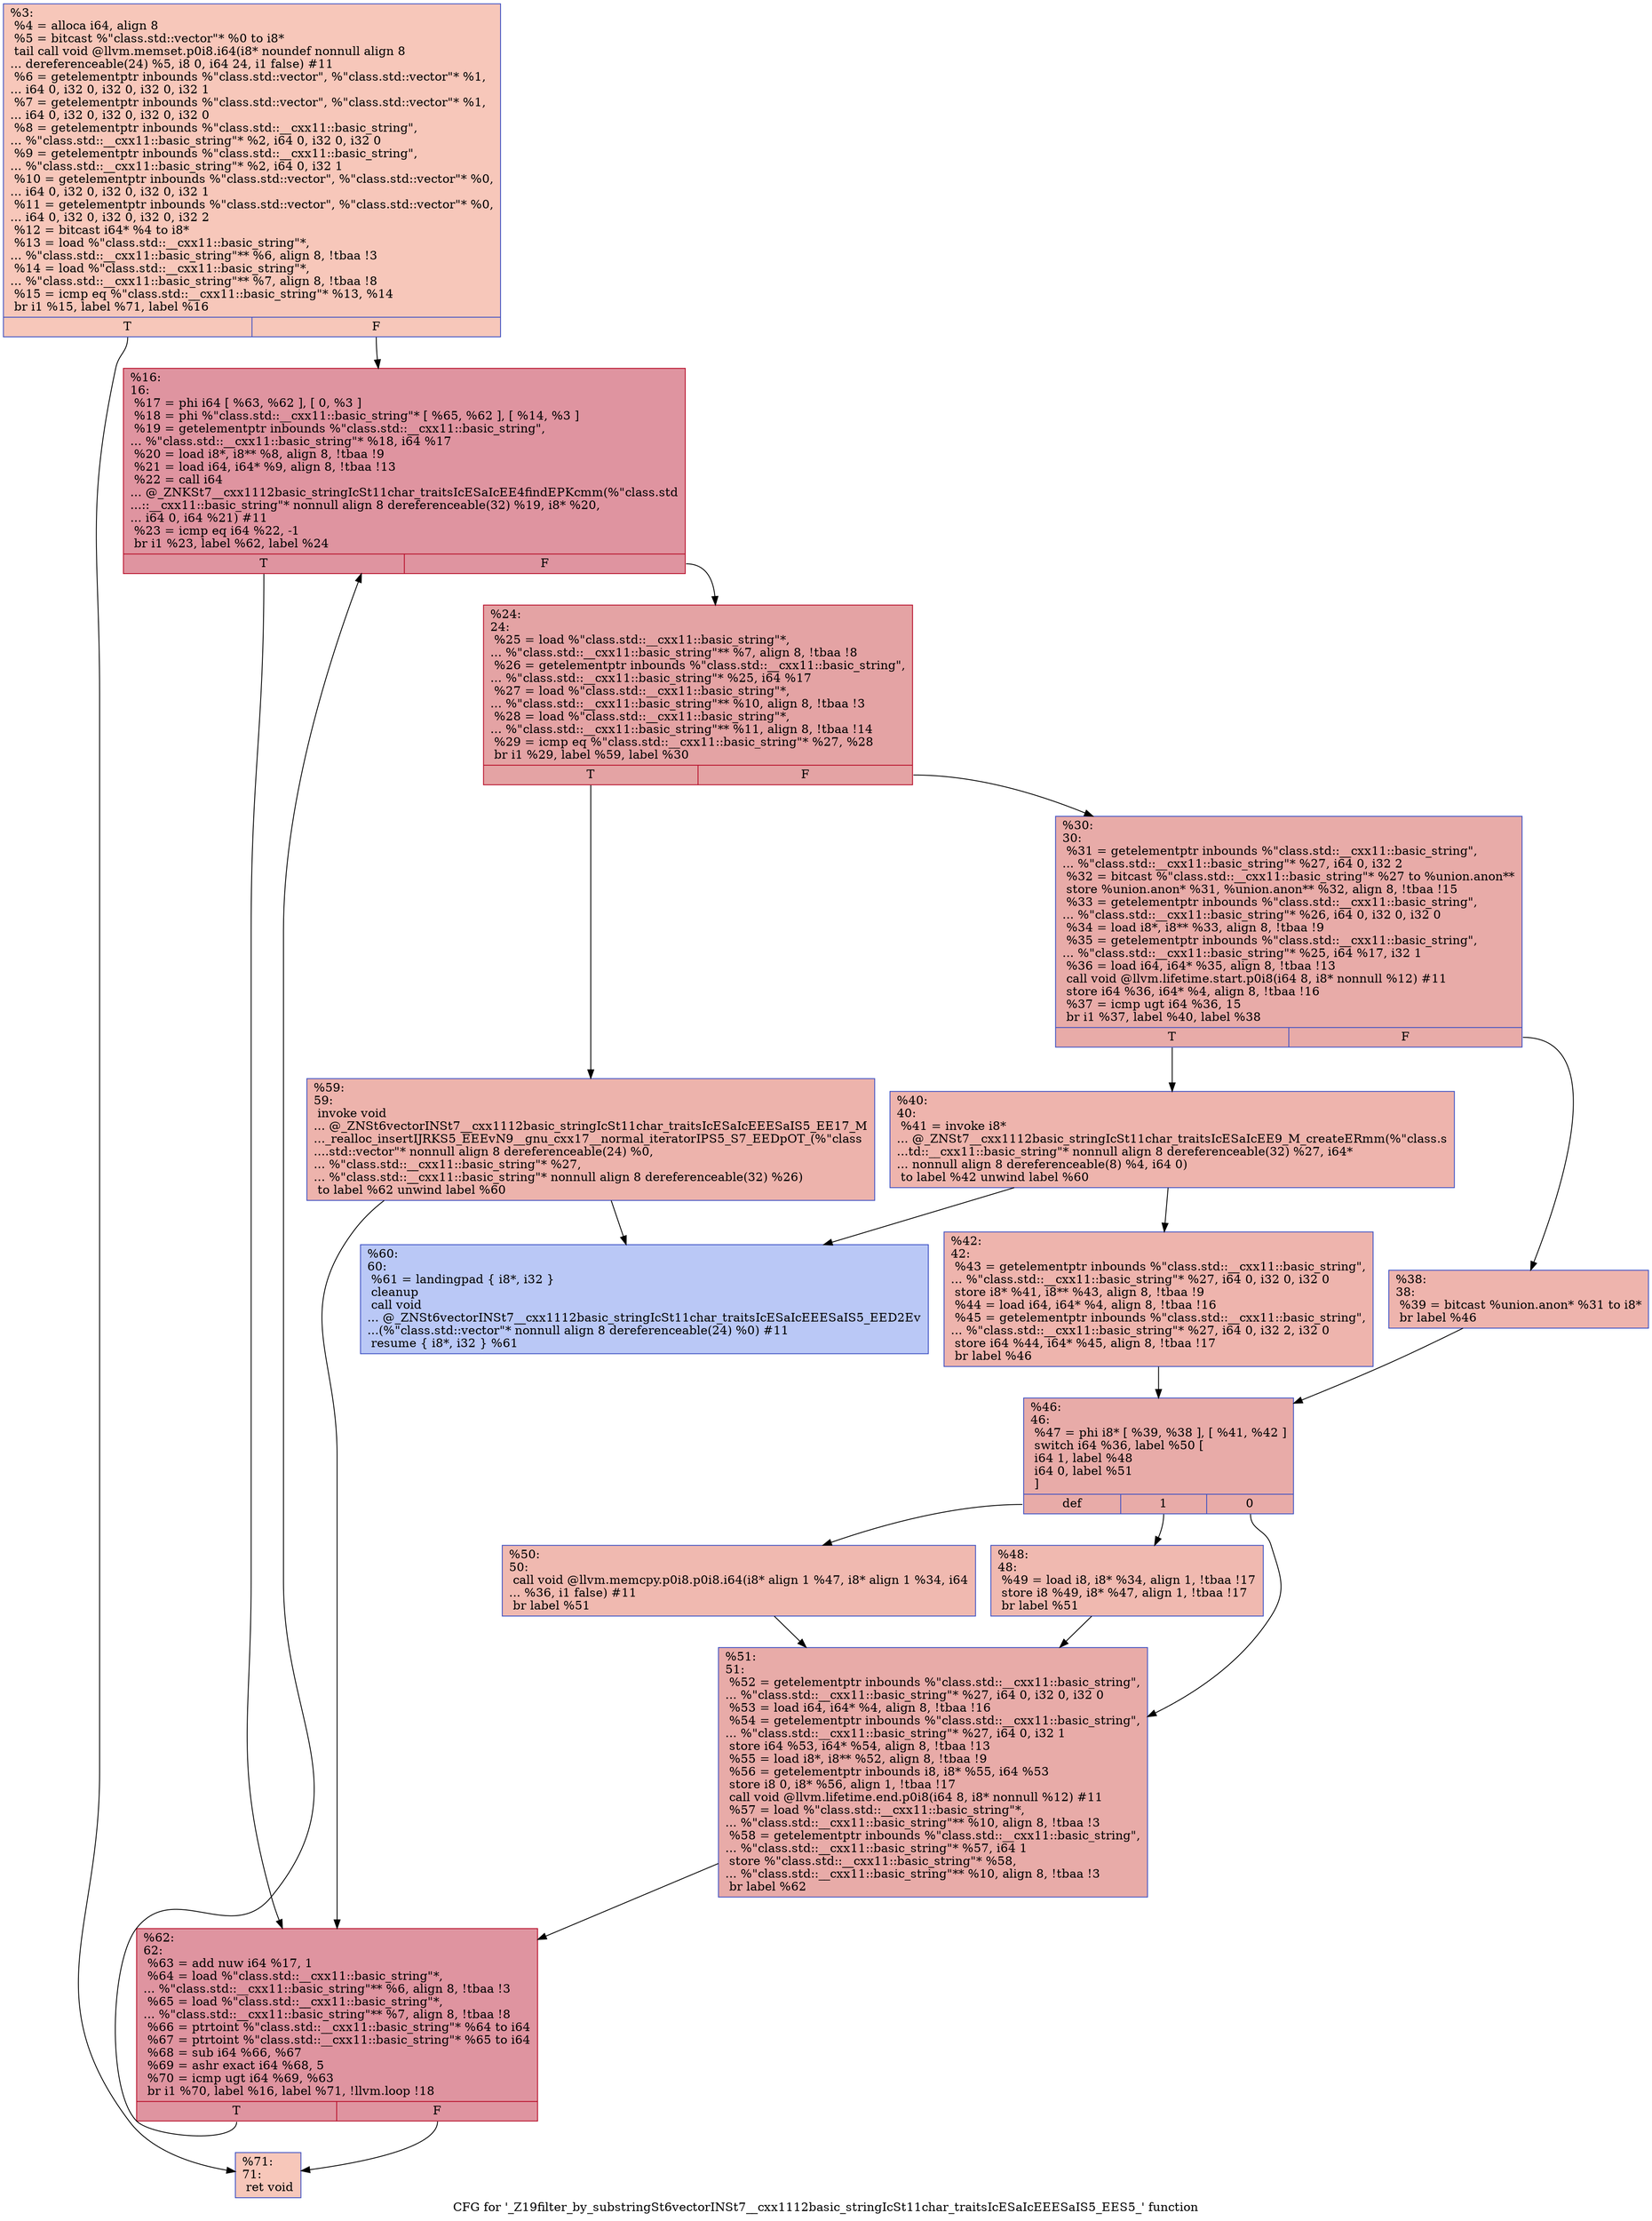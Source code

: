 digraph "CFG for '_Z19filter_by_substringSt6vectorINSt7__cxx1112basic_stringIcSt11char_traitsIcESaIcEEESaIS5_EES5_' function" {
	label="CFG for '_Z19filter_by_substringSt6vectorINSt7__cxx1112basic_stringIcSt11char_traitsIcESaIcEEESaIS5_EES5_' function";

	Node0x556447b46910 [shape=record,color="#3d50c3ff", style=filled, fillcolor="#ec7f6370",label="{%3:\l  %4 = alloca i64, align 8\l  %5 = bitcast %\"class.std::vector\"* %0 to i8*\l  tail call void @llvm.memset.p0i8.i64(i8* noundef nonnull align 8\l... dereferenceable(24) %5, i8 0, i64 24, i1 false) #11\l  %6 = getelementptr inbounds %\"class.std::vector\", %\"class.std::vector\"* %1,\l... i64 0, i32 0, i32 0, i32 0, i32 1\l  %7 = getelementptr inbounds %\"class.std::vector\", %\"class.std::vector\"* %1,\l... i64 0, i32 0, i32 0, i32 0, i32 0\l  %8 = getelementptr inbounds %\"class.std::__cxx11::basic_string\",\l... %\"class.std::__cxx11::basic_string\"* %2, i64 0, i32 0, i32 0\l  %9 = getelementptr inbounds %\"class.std::__cxx11::basic_string\",\l... %\"class.std::__cxx11::basic_string\"* %2, i64 0, i32 1\l  %10 = getelementptr inbounds %\"class.std::vector\", %\"class.std::vector\"* %0,\l... i64 0, i32 0, i32 0, i32 0, i32 1\l  %11 = getelementptr inbounds %\"class.std::vector\", %\"class.std::vector\"* %0,\l... i64 0, i32 0, i32 0, i32 0, i32 2\l  %12 = bitcast i64* %4 to i8*\l  %13 = load %\"class.std::__cxx11::basic_string\"*,\l... %\"class.std::__cxx11::basic_string\"** %6, align 8, !tbaa !3\l  %14 = load %\"class.std::__cxx11::basic_string\"*,\l... %\"class.std::__cxx11::basic_string\"** %7, align 8, !tbaa !8\l  %15 = icmp eq %\"class.std::__cxx11::basic_string\"* %13, %14\l  br i1 %15, label %71, label %16\l|{<s0>T|<s1>F}}"];
	Node0x556447b46910:s0 -> Node0x556447b46fe0;
	Node0x556447b46910:s1 -> Node0x556447b48860;
	Node0x556447b48860 [shape=record,color="#b70d28ff", style=filled, fillcolor="#b70d2870",label="{%16:\l16:                                               \l  %17 = phi i64 [ %63, %62 ], [ 0, %3 ]\l  %18 = phi %\"class.std::__cxx11::basic_string\"* [ %65, %62 ], [ %14, %3 ]\l  %19 = getelementptr inbounds %\"class.std::__cxx11::basic_string\",\l... %\"class.std::__cxx11::basic_string\"* %18, i64 %17\l  %20 = load i8*, i8** %8, align 8, !tbaa !9\l  %21 = load i64, i64* %9, align 8, !tbaa !13\l  %22 = call i64\l... @_ZNKSt7__cxx1112basic_stringIcSt11char_traitsIcESaIcEE4findEPKcmm(%\"class.std\l...::__cxx11::basic_string\"* nonnull align 8 dereferenceable(32) %19, i8* %20,\l... i64 0, i64 %21) #11\l  %23 = icmp eq i64 %22, -1\l  br i1 %23, label %62, label %24\l|{<s0>T|<s1>F}}"];
	Node0x556447b48860:s0 -> Node0x556447b489d0;
	Node0x556447b48860:s1 -> Node0x556447b48f50;
	Node0x556447b48f50 [shape=record,color="#b70d28ff", style=filled, fillcolor="#c32e3170",label="{%24:\l24:                                               \l  %25 = load %\"class.std::__cxx11::basic_string\"*,\l... %\"class.std::__cxx11::basic_string\"** %7, align 8, !tbaa !8\l  %26 = getelementptr inbounds %\"class.std::__cxx11::basic_string\",\l... %\"class.std::__cxx11::basic_string\"* %25, i64 %17\l  %27 = load %\"class.std::__cxx11::basic_string\"*,\l... %\"class.std::__cxx11::basic_string\"** %10, align 8, !tbaa !3\l  %28 = load %\"class.std::__cxx11::basic_string\"*,\l... %\"class.std::__cxx11::basic_string\"** %11, align 8, !tbaa !14\l  %29 = icmp eq %\"class.std::__cxx11::basic_string\"* %27, %28\l  br i1 %29, label %59, label %30\l|{<s0>T|<s1>F}}"];
	Node0x556447b48f50:s0 -> Node0x556447b4a390;
	Node0x556447b48f50:s1 -> Node0x556447b4a420;
	Node0x556447b4a420 [shape=record,color="#3d50c3ff", style=filled, fillcolor="#cc403a70",label="{%30:\l30:                                               \l  %31 = getelementptr inbounds %\"class.std::__cxx11::basic_string\",\l... %\"class.std::__cxx11::basic_string\"* %27, i64 0, i32 2\l  %32 = bitcast %\"class.std::__cxx11::basic_string\"* %27 to %union.anon**\l  store %union.anon* %31, %union.anon** %32, align 8, !tbaa !15\l  %33 = getelementptr inbounds %\"class.std::__cxx11::basic_string\",\l... %\"class.std::__cxx11::basic_string\"* %26, i64 0, i32 0, i32 0\l  %34 = load i8*, i8** %33, align 8, !tbaa !9\l  %35 = getelementptr inbounds %\"class.std::__cxx11::basic_string\",\l... %\"class.std::__cxx11::basic_string\"* %25, i64 %17, i32 1\l  %36 = load i64, i64* %35, align 8, !tbaa !13\l  call void @llvm.lifetime.start.p0i8(i64 8, i8* nonnull %12) #11\l  store i64 %36, i64* %4, align 8, !tbaa !16\l  %37 = icmp ugt i64 %36, 15\l  br i1 %37, label %40, label %38\l|{<s0>T|<s1>F}}"];
	Node0x556447b4a420:s0 -> Node0x556447b4bd30;
	Node0x556447b4a420:s1 -> Node0x556447b4bdc0;
	Node0x556447b4bdc0 [shape=record,color="#3d50c3ff", style=filled, fillcolor="#d8564670",label="{%38:\l38:                                               \l  %39 = bitcast %union.anon* %31 to i8*\l  br label %46\l}"];
	Node0x556447b4bdc0 -> Node0x556447b4bf70;
	Node0x556447b4bd30 [shape=record,color="#3d50c3ff", style=filled, fillcolor="#d8564670",label="{%40:\l40:                                               \l  %41 = invoke i8*\l... @_ZNSt7__cxx1112basic_stringIcSt11char_traitsIcESaIcEE9_M_createERmm(%\"class.s\l...td::__cxx11::basic_string\"* nonnull align 8 dereferenceable(32) %27, i64*\l... nonnull align 8 dereferenceable(8) %4, i64 0)\l          to label %42 unwind label %60\l}"];
	Node0x556447b4bd30 -> Node0x556447b4c0d0;
	Node0x556447b4bd30 -> Node0x556447b4c120;
	Node0x556447b4c0d0 [shape=record,color="#3d50c3ff", style=filled, fillcolor="#d8564670",label="{%42:\l42:                                               \l  %43 = getelementptr inbounds %\"class.std::__cxx11::basic_string\",\l... %\"class.std::__cxx11::basic_string\"* %27, i64 0, i32 0, i32 0\l  store i8* %41, i8** %43, align 8, !tbaa !9\l  %44 = load i64, i64* %4, align 8, !tbaa !16\l  %45 = getelementptr inbounds %\"class.std::__cxx11::basic_string\",\l... %\"class.std::__cxx11::basic_string\"* %27, i64 0, i32 2, i32 0\l  store i64 %44, i64* %45, align 8, !tbaa !17\l  br label %46\l}"];
	Node0x556447b4c0d0 -> Node0x556447b4bf70;
	Node0x556447b4bf70 [shape=record,color="#3d50c3ff", style=filled, fillcolor="#cc403a70",label="{%46:\l46:                                               \l  %47 = phi i8* [ %39, %38 ], [ %41, %42 ]\l  switch i64 %36, label %50 [\l    i64 1, label %48\l    i64 0, label %51\l  ]\l|{<s0>def|<s1>1|<s2>0}}"];
	Node0x556447b4bf70:s0 -> Node0x556447b4cde0;
	Node0x556447b4bf70:s1 -> Node0x556447b4ce60;
	Node0x556447b4bf70:s2 -> Node0x556447b4cef0;
	Node0x556447b4ce60 [shape=record,color="#3d50c3ff", style=filled, fillcolor="#de614d70",label="{%48:\l48:                                               \l  %49 = load i8, i8* %34, align 1, !tbaa !17\l  store i8 %49, i8* %47, align 1, !tbaa !17\l  br label %51\l}"];
	Node0x556447b4ce60 -> Node0x556447b4cef0;
	Node0x556447b4cde0 [shape=record,color="#3d50c3ff", style=filled, fillcolor="#de614d70",label="{%50:\l50:                                               \l  call void @llvm.memcpy.p0i8.p0i8.i64(i8* align 1 %47, i8* align 1 %34, i64\l... %36, i1 false) #11\l  br label %51\l}"];
	Node0x556447b4cde0 -> Node0x556447b4cef0;
	Node0x556447b4cef0 [shape=record,color="#3d50c3ff", style=filled, fillcolor="#cc403a70",label="{%51:\l51:                                               \l  %52 = getelementptr inbounds %\"class.std::__cxx11::basic_string\",\l... %\"class.std::__cxx11::basic_string\"* %27, i64 0, i32 0, i32 0\l  %53 = load i64, i64* %4, align 8, !tbaa !16\l  %54 = getelementptr inbounds %\"class.std::__cxx11::basic_string\",\l... %\"class.std::__cxx11::basic_string\"* %27, i64 0, i32 1\l  store i64 %53, i64* %54, align 8, !tbaa !13\l  %55 = load i8*, i8** %52, align 8, !tbaa !9\l  %56 = getelementptr inbounds i8, i8* %55, i64 %53\l  store i8 0, i8* %56, align 1, !tbaa !17\l  call void @llvm.lifetime.end.p0i8(i64 8, i8* nonnull %12) #11\l  %57 = load %\"class.std::__cxx11::basic_string\"*,\l... %\"class.std::__cxx11::basic_string\"** %10, align 8, !tbaa !3\l  %58 = getelementptr inbounds %\"class.std::__cxx11::basic_string\",\l... %\"class.std::__cxx11::basic_string\"* %57, i64 1\l  store %\"class.std::__cxx11::basic_string\"* %58,\l... %\"class.std::__cxx11::basic_string\"** %10, align 8, !tbaa !3\l  br label %62\l}"];
	Node0x556447b4cef0 -> Node0x556447b489d0;
	Node0x556447b4a390 [shape=record,color="#3d50c3ff", style=filled, fillcolor="#d6524470",label="{%59:\l59:                                               \l  invoke void\l... @_ZNSt6vectorINSt7__cxx1112basic_stringIcSt11char_traitsIcESaIcEEESaIS5_EE17_M\l..._realloc_insertIJRKS5_EEEvN9__gnu_cxx17__normal_iteratorIPS5_S7_EEDpOT_(%\"class\l....std::vector\"* nonnull align 8 dereferenceable(24) %0,\l... %\"class.std::__cxx11::basic_string\"* %27,\l... %\"class.std::__cxx11::basic_string\"* nonnull align 8 dereferenceable(32) %26)\l          to label %62 unwind label %60\l}"];
	Node0x556447b4a390 -> Node0x556447b489d0;
	Node0x556447b4a390 -> Node0x556447b4c120;
	Node0x556447b4c120 [shape=record,color="#3d50c3ff", style=filled, fillcolor="#6282ea70",label="{%60:\l60:                                               \l  %61 = landingpad \{ i8*, i32 \}\l          cleanup\l  call void\l... @_ZNSt6vectorINSt7__cxx1112basic_stringIcSt11char_traitsIcESaIcEEESaIS5_EED2Ev\l...(%\"class.std::vector\"* nonnull align 8 dereferenceable(24) %0) #11\l  resume \{ i8*, i32 \} %61\l}"];
	Node0x556447b489d0 [shape=record,color="#b70d28ff", style=filled, fillcolor="#b70d2870",label="{%62:\l62:                                               \l  %63 = add nuw i64 %17, 1\l  %64 = load %\"class.std::__cxx11::basic_string\"*,\l... %\"class.std::__cxx11::basic_string\"** %6, align 8, !tbaa !3\l  %65 = load %\"class.std::__cxx11::basic_string\"*,\l... %\"class.std::__cxx11::basic_string\"** %7, align 8, !tbaa !8\l  %66 = ptrtoint %\"class.std::__cxx11::basic_string\"* %64 to i64\l  %67 = ptrtoint %\"class.std::__cxx11::basic_string\"* %65 to i64\l  %68 = sub i64 %66, %67\l  %69 = ashr exact i64 %68, 5\l  %70 = icmp ugt i64 %69, %63\l  br i1 %70, label %16, label %71, !llvm.loop !18\l|{<s0>T|<s1>F}}"];
	Node0x556447b489d0:s0 -> Node0x556447b48860;
	Node0x556447b489d0:s1 -> Node0x556447b46fe0;
	Node0x556447b46fe0 [shape=record,color="#3d50c3ff", style=filled, fillcolor="#ec7f6370",label="{%71:\l71:                                               \l  ret void\l}"];
}
